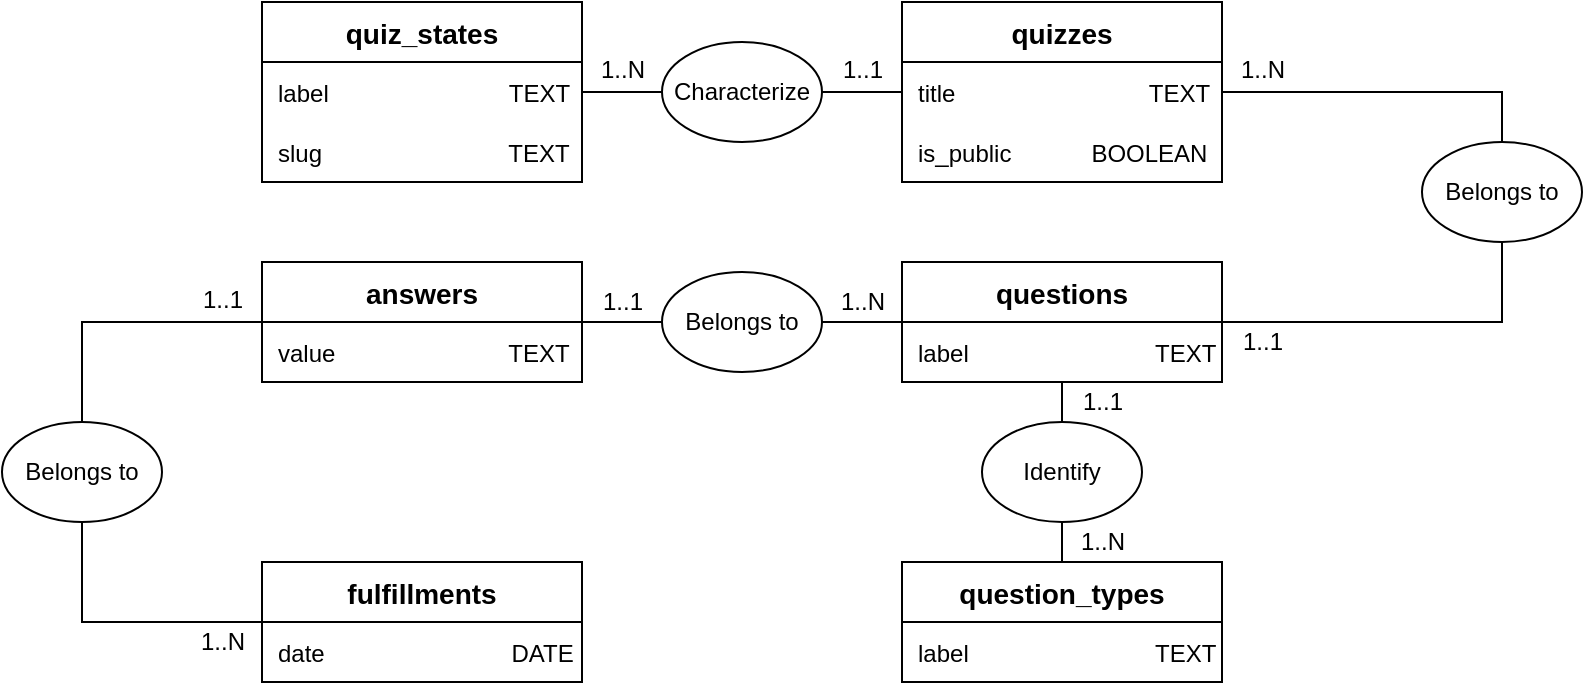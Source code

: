 <mxfile version="15.9.3" type="device"><diagram id="SE1EyAmNzTpjl4mL52B6" name="Page-1"><mxGraphModel dx="885" dy="515" grid="1" gridSize="10" guides="1" tooltips="1" connect="1" arrows="1" fold="1" page="1" pageScale="1" pageWidth="827" pageHeight="1169" math="0" shadow="0"><root><mxCell id="0"/><mxCell id="1" parent="0"/><mxCell id="wcBVkBxnw5KECgsB9qqF-18" value="quiz_states" style="swimlane;fontStyle=1;childLayout=stackLayout;horizontal=1;startSize=30;horizontalStack=0;resizeParent=1;resizeParentMax=0;resizeLast=0;collapsible=1;marginBottom=0;align=center;fontSize=14;" parent="1" vertex="1"><mxGeometry x="150" y="40" width="160" height="90" as="geometry"/></mxCell><mxCell id="wcBVkBxnw5KECgsB9qqF-22" value="label                           TEXT" style="shape=partialRectangle;connectable=0;fillColor=none;top=0;left=0;bottom=0;right=0;align=left;spacingLeft=6;overflow=hidden;" parent="wcBVkBxnw5KECgsB9qqF-18" vertex="1"><mxGeometry y="30" width="160" height="30" as="geometry"><mxRectangle width="160" height="30" as="alternateBounds"/></mxGeometry></mxCell><mxCell id="wcBVkBxnw5KECgsB9qqF-23" value="slug                            TEXT" style="shape=partialRectangle;connectable=0;fillColor=none;top=0;left=0;bottom=0;right=0;align=left;spacingLeft=6;overflow=hidden;" parent="wcBVkBxnw5KECgsB9qqF-18" vertex="1"><mxGeometry y="60" width="160" height="30" as="geometry"><mxRectangle width="160" height="30" as="alternateBounds"/></mxGeometry></mxCell><mxCell id="wcBVkBxnw5KECgsB9qqF-24" value="quizzes" style="swimlane;fontStyle=1;childLayout=stackLayout;horizontal=1;startSize=30;horizontalStack=0;resizeParent=1;resizeParentMax=0;resizeLast=0;collapsible=1;marginBottom=0;align=center;fontSize=14;" parent="1" vertex="1"><mxGeometry x="470" y="40" width="160" height="90" as="geometry"/></mxCell><mxCell id="wcBVkBxnw5KECgsB9qqF-25" value="title                             TEXT" style="shape=partialRectangle;connectable=0;fillColor=none;top=0;left=0;bottom=0;right=0;align=left;spacingLeft=6;overflow=hidden;" parent="wcBVkBxnw5KECgsB9qqF-24" vertex="1"><mxGeometry y="30" width="160" height="30" as="geometry"><mxRectangle width="160" height="30" as="alternateBounds"/></mxGeometry></mxCell><mxCell id="wcBVkBxnw5KECgsB9qqF-26" value="is_public            BOOLEAN" style="shape=partialRectangle;connectable=0;fillColor=none;top=0;left=0;bottom=0;right=0;align=left;spacingLeft=6;overflow=hidden;" parent="wcBVkBxnw5KECgsB9qqF-24" vertex="1"><mxGeometry y="60" width="160" height="30" as="geometry"><mxRectangle width="160" height="30" as="alternateBounds"/></mxGeometry></mxCell><mxCell id="wcBVkBxnw5KECgsB9qqF-27" value="question_types" style="swimlane;fontStyle=1;childLayout=stackLayout;horizontal=1;startSize=30;horizontalStack=0;resizeParent=1;resizeParentMax=0;resizeLast=0;collapsible=1;marginBottom=0;align=center;fontSize=14;" parent="1" vertex="1"><mxGeometry x="470" y="320" width="160" height="60" as="geometry"/></mxCell><mxCell id="wcBVkBxnw5KECgsB9qqF-28" value="label                            TEXT" style="shape=partialRectangle;connectable=0;fillColor=none;top=0;left=0;bottom=0;right=0;align=left;spacingLeft=6;overflow=hidden;" parent="wcBVkBxnw5KECgsB9qqF-27" vertex="1"><mxGeometry y="30" width="160" height="30" as="geometry"><mxRectangle width="160" height="30" as="alternateBounds"/></mxGeometry></mxCell><mxCell id="wcBVkBxnw5KECgsB9qqF-30" value="questions" style="swimlane;fontStyle=1;childLayout=stackLayout;horizontal=1;startSize=30;horizontalStack=0;resizeParent=1;resizeParentMax=0;resizeLast=0;collapsible=1;marginBottom=0;align=center;fontSize=14;" parent="1" vertex="1"><mxGeometry x="470" y="170" width="160" height="60" as="geometry"/></mxCell><mxCell id="wcBVkBxnw5KECgsB9qqF-31" value="label                            TEXT" style="shape=partialRectangle;connectable=0;fillColor=none;top=0;left=0;bottom=0;right=0;align=left;spacingLeft=6;overflow=hidden;" parent="wcBVkBxnw5KECgsB9qqF-30" vertex="1"><mxGeometry y="30" width="160" height="30" as="geometry"><mxRectangle width="160" height="30" as="alternateBounds"/></mxGeometry></mxCell><mxCell id="wcBVkBxnw5KECgsB9qqF-34" value="fulfillments" style="swimlane;fontStyle=1;childLayout=stackLayout;horizontal=1;startSize=30;horizontalStack=0;resizeParent=1;resizeParentMax=0;resizeLast=0;collapsible=1;marginBottom=0;align=center;fontSize=14;" parent="1" vertex="1"><mxGeometry x="150" y="320" width="160" height="60" as="geometry"/></mxCell><mxCell id="wcBVkBxnw5KECgsB9qqF-35" value="date                            DATE" style="shape=partialRectangle;connectable=0;fillColor=none;top=0;left=0;bottom=0;right=0;align=left;spacingLeft=6;overflow=hidden;" parent="wcBVkBxnw5KECgsB9qqF-34" vertex="1"><mxGeometry y="30" width="160" height="30" as="geometry"><mxRectangle width="160" height="30" as="alternateBounds"/></mxGeometry></mxCell><mxCell id="wcBVkBxnw5KECgsB9qqF-37" value="answers" style="swimlane;fontStyle=1;childLayout=stackLayout;horizontal=1;startSize=30;horizontalStack=0;resizeParent=1;resizeParentMax=0;resizeLast=0;collapsible=1;marginBottom=0;align=center;fontSize=14;" parent="1" vertex="1"><mxGeometry x="150" y="170" width="160" height="60" as="geometry"/></mxCell><mxCell id="wcBVkBxnw5KECgsB9qqF-39" value="value                          TEXT" style="shape=partialRectangle;connectable=0;fillColor=none;top=0;left=0;bottom=0;right=0;align=left;spacingLeft=6;overflow=hidden;" parent="wcBVkBxnw5KECgsB9qqF-37" vertex="1"><mxGeometry y="30" width="160" height="30" as="geometry"><mxRectangle width="160" height="30" as="alternateBounds"/></mxGeometry></mxCell><mxCell id="wcBVkBxnw5KECgsB9qqF-40" value="Characterize" style="ellipse;whiteSpace=wrap;html=1;" parent="1" vertex="1"><mxGeometry x="350" y="60" width="80" height="50" as="geometry"/></mxCell><mxCell id="wcBVkBxnw5KECgsB9qqF-41" value="" style="endArrow=none;html=1;rounded=0;exitX=1;exitY=0.5;exitDx=0;exitDy=0;entryX=0;entryY=0.5;entryDx=0;entryDy=0;edgeStyle=orthogonalEdgeStyle;" parent="1" source="wcBVkBxnw5KECgsB9qqF-18" target="wcBVkBxnw5KECgsB9qqF-40" edge="1"><mxGeometry width="50" height="50" relative="1" as="geometry"><mxPoint x="300" y="150" as="sourcePoint"/><mxPoint x="350" y="100" as="targetPoint"/></mxGeometry></mxCell><mxCell id="wcBVkBxnw5KECgsB9qqF-42" value="" style="endArrow=none;html=1;rounded=0;exitX=0;exitY=0.5;exitDx=0;exitDy=0;entryX=1;entryY=0.5;entryDx=0;entryDy=0;edgeStyle=orthogonalEdgeStyle;" parent="1" source="wcBVkBxnw5KECgsB9qqF-24" target="wcBVkBxnw5KECgsB9qqF-40" edge="1"><mxGeometry width="50" height="50" relative="1" as="geometry"><mxPoint x="320" y="95" as="sourcePoint"/><mxPoint x="360.0" y="95" as="targetPoint"/></mxGeometry></mxCell><mxCell id="wcBVkBxnw5KECgsB9qqF-43" value="1..N" style="text;html=1;align=center;verticalAlign=middle;resizable=0;points=[];autosize=1;strokeColor=none;fillColor=none;" parent="1" vertex="1"><mxGeometry x="310" y="64" width="40" height="20" as="geometry"/></mxCell><mxCell id="wcBVkBxnw5KECgsB9qqF-44" value="1..1" style="text;html=1;align=center;verticalAlign=middle;resizable=0;points=[];autosize=1;strokeColor=none;fillColor=none;" parent="1" vertex="1"><mxGeometry x="430" y="64" width="40" height="20" as="geometry"/></mxCell><mxCell id="wcBVkBxnw5KECgsB9qqF-45" value="Belongs to" style="ellipse;whiteSpace=wrap;html=1;" parent="1" vertex="1"><mxGeometry x="730" y="110" width="80" height="50" as="geometry"/></mxCell><mxCell id="wcBVkBxnw5KECgsB9qqF-46" value="" style="endArrow=none;html=1;rounded=0;entryX=1;entryY=0.5;entryDx=0;entryDy=0;exitX=0.5;exitY=0;exitDx=0;exitDy=0;edgeStyle=orthogonalEdgeStyle;" parent="1" source="wcBVkBxnw5KECgsB9qqF-45" target="wcBVkBxnw5KECgsB9qqF-24" edge="1"><mxGeometry width="50" height="50" relative="1" as="geometry"><mxPoint x="600" y="250" as="sourcePoint"/><mxPoint x="650" y="200" as="targetPoint"/><Array as="points"><mxPoint x="770" y="85"/></Array></mxGeometry></mxCell><mxCell id="wcBVkBxnw5KECgsB9qqF-47" value="" style="endArrow=none;html=1;rounded=0;exitX=0.5;exitY=1;exitDx=0;exitDy=0;entryX=1;entryY=0.5;entryDx=0;entryDy=0;edgeStyle=orthogonalEdgeStyle;" parent="1" source="wcBVkBxnw5KECgsB9qqF-45" target="wcBVkBxnw5KECgsB9qqF-30" edge="1"><mxGeometry width="50" height="50" relative="1" as="geometry"><mxPoint x="600" y="250" as="sourcePoint"/><mxPoint x="650" y="200" as="targetPoint"/><Array as="points"><mxPoint x="770" y="200"/></Array></mxGeometry></mxCell><mxCell id="wcBVkBxnw5KECgsB9qqF-48" value="1..1" style="text;html=1;align=center;verticalAlign=middle;resizable=0;points=[];autosize=1;strokeColor=none;fillColor=none;" parent="1" vertex="1"><mxGeometry x="630" y="200" width="40" height="20" as="geometry"/></mxCell><mxCell id="wcBVkBxnw5KECgsB9qqF-49" value="1..N" style="text;html=1;align=center;verticalAlign=middle;resizable=0;points=[];autosize=1;strokeColor=none;fillColor=none;" parent="1" vertex="1"><mxGeometry x="630" y="64" width="40" height="20" as="geometry"/></mxCell><mxCell id="wcBVkBxnw5KECgsB9qqF-51" value="Belongs to" style="ellipse;whiteSpace=wrap;html=1;" parent="1" vertex="1"><mxGeometry x="350" y="175" width="80" height="50" as="geometry"/></mxCell><mxCell id="wcBVkBxnw5KECgsB9qqF-52" value="" style="endArrow=none;html=1;rounded=0;exitX=1;exitY=0.5;exitDx=0;exitDy=0;" parent="1" source="wcBVkBxnw5KECgsB9qqF-37" edge="1"><mxGeometry width="50" height="50" relative="1" as="geometry"><mxPoint x="380" y="250" as="sourcePoint"/><mxPoint x="350" y="200" as="targetPoint"/></mxGeometry></mxCell><mxCell id="wcBVkBxnw5KECgsB9qqF-53" value="" style="endArrow=none;html=1;rounded=0;entryX=0;entryY=0.5;entryDx=0;entryDy=0;" parent="1" target="wcBVkBxnw5KECgsB9qqF-30" edge="1"><mxGeometry width="50" height="50" relative="1" as="geometry"><mxPoint x="430" y="200" as="sourcePoint"/><mxPoint x="360" y="210" as="targetPoint"/></mxGeometry></mxCell><mxCell id="wcBVkBxnw5KECgsB9qqF-54" value="1..1" style="text;html=1;align=center;verticalAlign=middle;resizable=0;points=[];autosize=1;strokeColor=none;fillColor=none;" parent="1" vertex="1"><mxGeometry x="310" y="180" width="40" height="20" as="geometry"/></mxCell><mxCell id="wcBVkBxnw5KECgsB9qqF-55" value="1..N" style="text;html=1;align=center;verticalAlign=middle;resizable=0;points=[];autosize=1;strokeColor=none;fillColor=none;" parent="1" vertex="1"><mxGeometry x="430" y="180" width="40" height="20" as="geometry"/></mxCell><mxCell id="wcBVkBxnw5KECgsB9qqF-58" value="Belongs to" style="ellipse;whiteSpace=wrap;html=1;" parent="1" vertex="1"><mxGeometry x="20" y="250" width="80" height="50" as="geometry"/></mxCell><mxCell id="wcBVkBxnw5KECgsB9qqF-59" value="" style="endArrow=none;html=1;rounded=0;exitX=0.5;exitY=0;exitDx=0;exitDy=0;entryX=0;entryY=0.5;entryDx=0;entryDy=0;edgeStyle=orthogonalEdgeStyle;" parent="1" source="wcBVkBxnw5KECgsB9qqF-58" target="wcBVkBxnw5KECgsB9qqF-37" edge="1"><mxGeometry width="50" height="50" relative="1" as="geometry"><mxPoint x="60" y="210" as="sourcePoint"/><mxPoint x="110" y="160" as="targetPoint"/></mxGeometry></mxCell><mxCell id="wcBVkBxnw5KECgsB9qqF-60" value="" style="endArrow=none;html=1;rounded=0;exitX=0.5;exitY=1;exitDx=0;exitDy=0;entryX=0;entryY=0.5;entryDx=0;entryDy=0;edgeStyle=orthogonalEdgeStyle;" parent="1" source="wcBVkBxnw5KECgsB9qqF-58" target="wcBVkBxnw5KECgsB9qqF-34" edge="1"><mxGeometry width="50" height="50" relative="1" as="geometry"><mxPoint x="60" y="210" as="sourcePoint"/><mxPoint x="110" y="160" as="targetPoint"/></mxGeometry></mxCell><mxCell id="wcBVkBxnw5KECgsB9qqF-61" value="1..1" style="text;html=1;align=center;verticalAlign=middle;resizable=0;points=[];autosize=1;strokeColor=none;fillColor=none;" parent="1" vertex="1"><mxGeometry x="110" y="179" width="40" height="20" as="geometry"/></mxCell><mxCell id="wcBVkBxnw5KECgsB9qqF-62" value="1..N" style="text;html=1;align=center;verticalAlign=middle;resizable=0;points=[];autosize=1;strokeColor=none;fillColor=none;" parent="1" vertex="1"><mxGeometry x="110" y="350" width="40" height="20" as="geometry"/></mxCell><mxCell id="wcBVkBxnw5KECgsB9qqF-65" value="Identify" style="ellipse;whiteSpace=wrap;html=1;" parent="1" vertex="1"><mxGeometry x="510" y="250" width="80" height="50" as="geometry"/></mxCell><mxCell id="wcBVkBxnw5KECgsB9qqF-66" value="" style="endArrow=none;html=1;rounded=0;exitX=0.5;exitY=0;exitDx=0;exitDy=0;entryX=0.5;entryY=1;entryDx=0;entryDy=0;" parent="1" source="wcBVkBxnw5KECgsB9qqF-27" target="wcBVkBxnw5KECgsB9qqF-65" edge="1"><mxGeometry width="50" height="50" relative="1" as="geometry"><mxPoint x="440" y="250" as="sourcePoint"/><mxPoint x="490" y="200" as="targetPoint"/></mxGeometry></mxCell><mxCell id="wcBVkBxnw5KECgsB9qqF-67" value="" style="endArrow=none;html=1;rounded=0;entryX=0.5;entryY=1;entryDx=0;entryDy=0;" parent="1" target="wcBVkBxnw5KECgsB9qqF-30" edge="1"><mxGeometry width="50" height="50" relative="1" as="geometry"><mxPoint x="550" y="250" as="sourcePoint"/><mxPoint x="560" y="310" as="targetPoint"/></mxGeometry></mxCell><mxCell id="wcBVkBxnw5KECgsB9qqF-68" value="1..1" style="text;html=1;align=center;verticalAlign=middle;resizable=0;points=[];autosize=1;strokeColor=none;fillColor=none;" parent="1" vertex="1"><mxGeometry x="550" y="230" width="40" height="20" as="geometry"/></mxCell><mxCell id="wcBVkBxnw5KECgsB9qqF-69" value="1..N" style="text;html=1;align=center;verticalAlign=middle;resizable=0;points=[];autosize=1;strokeColor=none;fillColor=none;" parent="1" vertex="1"><mxGeometry x="550" y="300" width="40" height="20" as="geometry"/></mxCell></root></mxGraphModel></diagram></mxfile>